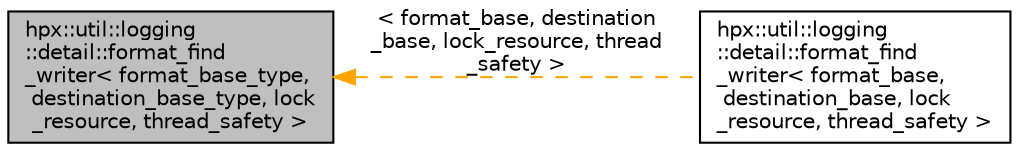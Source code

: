 digraph "hpx::util::logging::detail::format_find_writer&lt; format_base_type, destination_base_type, lock_resource, thread_safety &gt;"
{
  edge [fontname="Helvetica",fontsize="10",labelfontname="Helvetica",labelfontsize="10"];
  node [fontname="Helvetica",fontsize="10",shape=record];
  rankdir="LR";
  Node0 [label="hpx::util::logging\l::detail::format_find\l_writer\< format_base_type,\l destination_base_type, lock\l_resource, thread_safety \>",height=0.2,width=0.4,color="black", fillcolor="grey75", style="filled", fontcolor="black"];
  Node0 -> Node1 [dir="back",color="orange",fontsize="10",style="dashed",label=" \< format_base, destination\l_base, lock_resource, thread\l_safety \>" ,fontname="Helvetica"];
  Node1 [label="hpx::util::logging\l::detail::format_find\l_writer\< format_base,\l destination_base, lock\l_resource, thread_safety \>",height=0.2,width=0.4,color="black", fillcolor="white", style="filled",URL="$d3/df6/structhpx_1_1util_1_1logging_1_1detail_1_1format__find__writer.html"];
}
